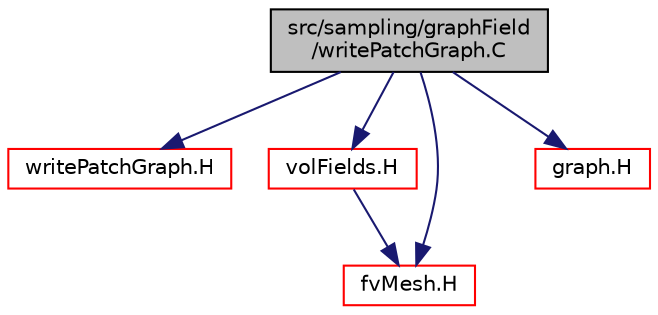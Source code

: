 digraph "src/sampling/graphField/writePatchGraph.C"
{
  bgcolor="transparent";
  edge [fontname="Helvetica",fontsize="10",labelfontname="Helvetica",labelfontsize="10"];
  node [fontname="Helvetica",fontsize="10",shape=record];
  Node0 [label="src/sampling/graphField\l/writePatchGraph.C",height=0.2,width=0.4,color="black", fillcolor="grey75", style="filled", fontcolor="black"];
  Node0 -> Node1 [color="midnightblue",fontsize="10",style="solid",fontname="Helvetica"];
  Node1 [label="writePatchGraph.H",height=0.2,width=0.4,color="red",URL="$a14870.html"];
  Node0 -> Node74 [color="midnightblue",fontsize="10",style="solid",fontname="Helvetica"];
  Node74 [label="volFields.H",height=0.2,width=0.4,color="red",URL="$a02912.html"];
  Node74 -> Node188 [color="midnightblue",fontsize="10",style="solid",fontname="Helvetica"];
  Node188 [label="fvMesh.H",height=0.2,width=0.4,color="red",URL="$a03719.html"];
  Node0 -> Node188 [color="midnightblue",fontsize="10",style="solid",fontname="Helvetica"];
  Node0 -> Node317 [color="midnightblue",fontsize="10",style="solid",fontname="Helvetica"];
  Node317 [label="graph.H",height=0.2,width=0.4,color="red",URL="$a11030.html"];
}
